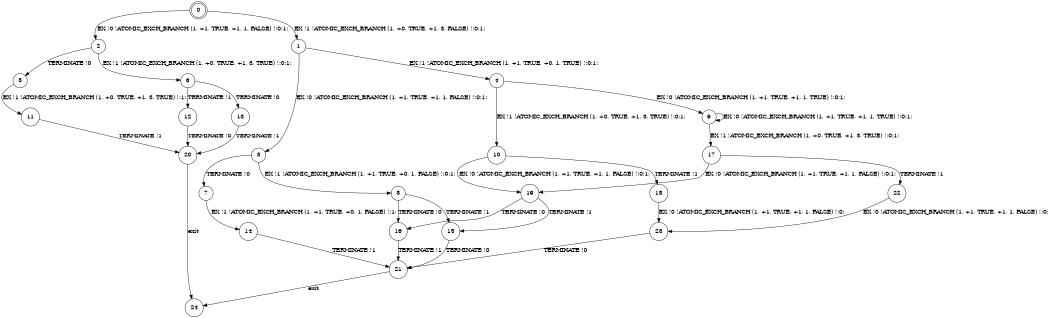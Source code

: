 digraph BCG {
size = "7, 10.5";
center = TRUE;
node [shape = circle];
0 [peripheries = 2];
0 -> 1 [label = "EX !1 !ATOMIC_EXCH_BRANCH (1, +0, TRUE, +1, 3, FALSE) !:0:1:"];
0 -> 2 [label = "EX !0 !ATOMIC_EXCH_BRANCH (1, +1, TRUE, +1, 1, FALSE) !:0:1:"];
1 -> 3 [label = "EX !0 !ATOMIC_EXCH_BRANCH (1, +1, TRUE, +1, 1, FALSE) !:0:1:"];
1 -> 4 [label = "EX !1 !ATOMIC_EXCH_BRANCH (1, +1, TRUE, +0, 1, TRUE) !:0:1:"];
2 -> 5 [label = "TERMINATE !0"];
2 -> 6 [label = "EX !1 !ATOMIC_EXCH_BRANCH (1, +0, TRUE, +1, 3, TRUE) !:0:1:"];
3 -> 7 [label = "TERMINATE !0"];
3 -> 8 [label = "EX !1 !ATOMIC_EXCH_BRANCH (1, +1, TRUE, +0, 1, FALSE) !:0:1:"];
4 -> 9 [label = "EX !0 !ATOMIC_EXCH_BRANCH (1, +1, TRUE, +1, 1, TRUE) !:0:1:"];
4 -> 10 [label = "EX !1 !ATOMIC_EXCH_BRANCH (1, +0, TRUE, +1, 3, TRUE) !:0:1:"];
5 -> 11 [label = "EX !1 !ATOMIC_EXCH_BRANCH (1, +0, TRUE, +1, 3, TRUE) !:1:"];
6 -> 12 [label = "TERMINATE !1"];
6 -> 13 [label = "TERMINATE !0"];
7 -> 14 [label = "EX !1 !ATOMIC_EXCH_BRANCH (1, +1, TRUE, +0, 1, FALSE) !:1:"];
8 -> 15 [label = "TERMINATE !1"];
8 -> 16 [label = "TERMINATE !0"];
9 -> 17 [label = "EX !1 !ATOMIC_EXCH_BRANCH (1, +0, TRUE, +1, 3, TRUE) !:0:1:"];
9 -> 9 [label = "EX !0 !ATOMIC_EXCH_BRANCH (1, +1, TRUE, +1, 1, TRUE) !:0:1:"];
10 -> 18 [label = "TERMINATE !1"];
10 -> 19 [label = "EX !0 !ATOMIC_EXCH_BRANCH (1, +1, TRUE, +1, 1, FALSE) !:0:1:"];
11 -> 20 [label = "TERMINATE !1"];
12 -> 20 [label = "TERMINATE !0"];
13 -> 20 [label = "TERMINATE !1"];
14 -> 21 [label = "TERMINATE !1"];
15 -> 21 [label = "TERMINATE !0"];
16 -> 21 [label = "TERMINATE !1"];
17 -> 22 [label = "TERMINATE !1"];
17 -> 19 [label = "EX !0 !ATOMIC_EXCH_BRANCH (1, +1, TRUE, +1, 1, FALSE) !:0:1:"];
18 -> 23 [label = "EX !0 !ATOMIC_EXCH_BRANCH (1, +1, TRUE, +1, 1, FALSE) !:0:"];
19 -> 15 [label = "TERMINATE !1"];
19 -> 16 [label = "TERMINATE !0"];
20 -> 24 [label = "exit"];
21 -> 24 [label = "exit"];
22 -> 23 [label = "EX !0 !ATOMIC_EXCH_BRANCH (1, +1, TRUE, +1, 1, FALSE) !:0:"];
23 -> 21 [label = "TERMINATE !0"];
}
